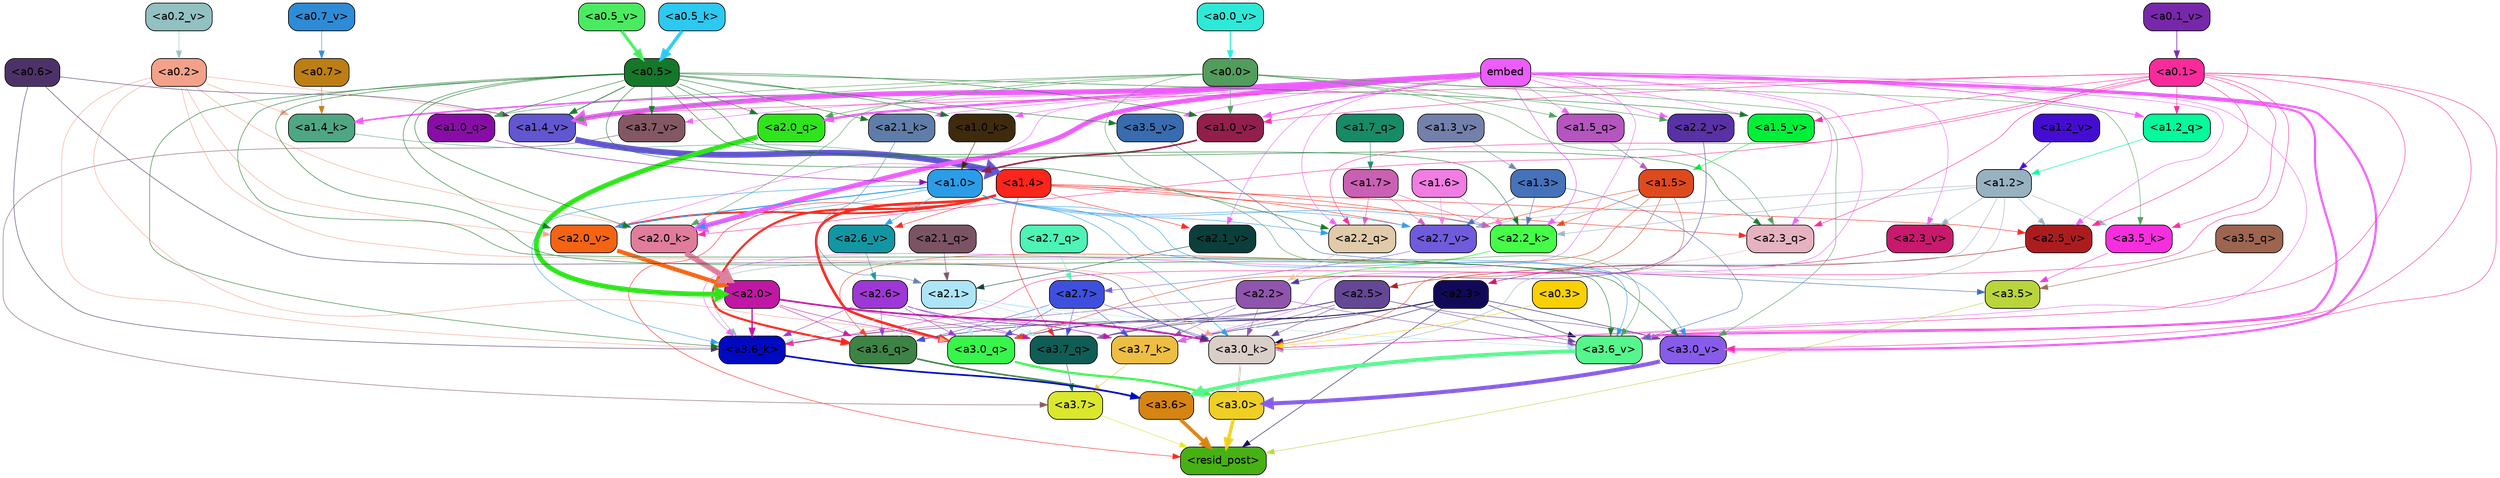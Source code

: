 strict digraph "" {
	graph [bgcolor=transparent,
		layout=dot,
		overlap=false,
		splines=true
	];
	"<a3.7>"	[color=black,
		fillcolor="#dae72c",
		fontname=Helvetica,
		shape=box,
		style="filled, rounded"];
	"<resid_post>"	[color=black,
		fillcolor="#47b012",
		fontname=Helvetica,
		shape=box,
		style="filled, rounded"];
	"<a3.7>" -> "<resid_post>"	[color="#dae72c",
		penwidth=0.6];
	"<a3.6>"	[color=black,
		fillcolor="#d68412",
		fontname=Helvetica,
		shape=box,
		style="filled, rounded"];
	"<a3.6>" -> "<resid_post>"	[color="#d68412",
		penwidth=4.646730065345764];
	"<a3.5>"	[color=black,
		fillcolor="#b9d53b",
		fontname=Helvetica,
		shape=box,
		style="filled, rounded"];
	"<a3.5>" -> "<resid_post>"	[color="#b9d53b",
		penwidth=0.6];
	"<a3.0>"	[color=black,
		fillcolor="#efcf23",
		fontname=Helvetica,
		shape=box,
		style="filled, rounded"];
	"<a3.0>" -> "<resid_post>"	[color="#efcf23",
		penwidth=4.323132634162903];
	"<a2.3>"	[color=black,
		fillcolor="#110958",
		fontname=Helvetica,
		shape=box,
		style="filled, rounded"];
	"<a2.3>" -> "<resid_post>"	[color="#110958",
		penwidth=0.6];
	"<a3.7_q>"	[color=black,
		fillcolor="#0f5d55",
		fontname=Helvetica,
		shape=box,
		style="filled, rounded"];
	"<a2.3>" -> "<a3.7_q>"	[color="#110958",
		penwidth=0.6];
	"<a3.6_q>"	[color=black,
		fillcolor="#3d8345",
		fontname=Helvetica,
		shape=box,
		style="filled, rounded"];
	"<a2.3>" -> "<a3.6_q>"	[color="#110958",
		penwidth=0.6];
	"<a3.0_q>"	[color=black,
		fillcolor="#37f54a",
		fontname=Helvetica,
		shape=box,
		style="filled, rounded"];
	"<a2.3>" -> "<a3.0_q>"	[color="#110958",
		penwidth=0.6];
	"<a3.7_k>"	[color=black,
		fillcolor="#eebe43",
		fontname=Helvetica,
		shape=box,
		style="filled, rounded"];
	"<a2.3>" -> "<a3.7_k>"	[color="#110958",
		penwidth=0.6];
	"<a3.0_k>"	[color=black,
		fillcolor="#dacec8",
		fontname=Helvetica,
		shape=box,
		style="filled, rounded"];
	"<a2.3>" -> "<a3.0_k>"	[color="#110958",
		penwidth=0.6];
	"<a3.6_v>"	[color=black,
		fillcolor="#56f68d",
		fontname=Helvetica,
		shape=box,
		style="filled, rounded"];
	"<a2.3>" -> "<a3.6_v>"	[color="#110958",
		penwidth=0.6];
	"<a3.0_v>"	[color=black,
		fillcolor="#875ce9",
		fontname=Helvetica,
		shape=box,
		style="filled, rounded"];
	"<a2.3>" -> "<a3.0_v>"	[color="#110958",
		penwidth=0.6];
	"<a1.4>"	[color=black,
		fillcolor="#fb251b",
		fontname=Helvetica,
		shape=box,
		style="filled, rounded"];
	"<a1.4>" -> "<resid_post>"	[color="#fb251b",
		penwidth=0.6];
	"<a1.4>" -> "<a3.7_q>"	[color="#fb251b",
		penwidth=0.6];
	"<a1.4>" -> "<a3.6_q>"	[color="#fb251b",
		penwidth=2.700703263282776];
	"<a1.4>" -> "<a3.0_q>"	[color="#fb251b",
		penwidth=3.34255850315094];
	"<a2.3_q>"	[color=black,
		fillcolor="#e5b2bf",
		fontname=Helvetica,
		shape=box,
		style="filled, rounded"];
	"<a1.4>" -> "<a2.3_q>"	[color="#fb251b",
		penwidth=0.6];
	"<a2.2_k>"	[color=black,
		fillcolor="#45fd47",
		fontname=Helvetica,
		shape=box,
		style="filled, rounded"];
	"<a1.4>" -> "<a2.2_k>"	[color="#fb251b",
		penwidth=0.6];
	"<a2.7_v>"	[color=black,
		fillcolor="#6f5bdb",
		fontname=Helvetica,
		shape=box,
		style="filled, rounded"];
	"<a1.4>" -> "<a2.7_v>"	[color="#fb251b",
		penwidth=0.6];
	"<a2.6_v>"	[color=black,
		fillcolor="#1296a3",
		fontname=Helvetica,
		shape=box,
		style="filled, rounded"];
	"<a1.4>" -> "<a2.6_v>"	[color="#fb251b",
		penwidth=0.6];
	"<a2.5_v>"	[color=black,
		fillcolor="#ac1c1f",
		fontname=Helvetica,
		shape=box,
		style="filled, rounded"];
	"<a1.4>" -> "<a2.5_v>"	[color="#fb251b",
		penwidth=0.6];
	"<a2.1_v>"	[color=black,
		fillcolor="#0b3f3b",
		fontname=Helvetica,
		shape=box,
		style="filled, rounded"];
	"<a1.4>" -> "<a2.1_v>"	[color="#fb251b",
		penwidth=0.6];
	"<a2.0_v>"	[color=black,
		fillcolor="#f46413",
		fontname=Helvetica,
		shape=box,
		style="filled, rounded"];
	"<a1.4>" -> "<a2.0_v>"	[color="#fb251b",
		penwidth=2.387977123260498];
	"<a3.7_q>" -> "<a3.7>"	[color="#0f5d55",
		penwidth=0.6];
	"<a3.6_q>" -> "<a3.6>"	[color="#3d8345",
		penwidth=2.03758105635643];
	"<a3.5_q>"	[color=black,
		fillcolor="#9d6550",
		fontname=Helvetica,
		shape=box,
		style="filled, rounded"];
	"<a3.5_q>" -> "<a3.5>"	[color="#9d6550",
		penwidth=0.6];
	"<a3.0_q>" -> "<a3.0>"	[color="#37f54a",
		penwidth=2.8638100624084473];
	"<a3.7_k>" -> "<a3.7>"	[color="#eebe43",
		penwidth=0.6];
	"<a3.6_k>"	[color=black,
		fillcolor="#0009c1",
		fontname=Helvetica,
		shape=box,
		style="filled, rounded"];
	"<a3.6_k>" -> "<a3.6>"	[color="#0009c1",
		penwidth=2.174198240041733];
	"<a3.5_k>"	[color=black,
		fillcolor="#f72ede",
		fontname=Helvetica,
		shape=box,
		style="filled, rounded"];
	"<a3.5_k>" -> "<a3.5>"	[color="#f72ede",
		penwidth=0.6];
	"<a3.0_k>" -> "<a3.0>"	[color="#dacec8",
		penwidth=2.6274144649505615];
	"<a3.7_v>"	[color=black,
		fillcolor="#835863",
		fontname=Helvetica,
		shape=box,
		style="filled, rounded"];
	"<a3.7_v>" -> "<a3.7>"	[color="#835863",
		penwidth=0.6];
	"<a3.6_v>" -> "<a3.6>"	[color="#56f68d",
		penwidth=5.002329230308533];
	"<a3.5_v>"	[color=black,
		fillcolor="#386caf",
		fontname=Helvetica,
		shape=box,
		style="filled, rounded"];
	"<a3.5_v>" -> "<a3.5>"	[color="#386caf",
		penwidth=0.6];
	"<a3.0_v>" -> "<a3.0>"	[color="#875ce9",
		penwidth=5.188832879066467];
	"<a2.7>"	[color=black,
		fillcolor="#3e4fde",
		fontname=Helvetica,
		shape=box,
		style="filled, rounded"];
	"<a2.7>" -> "<a3.7_q>"	[color="#3e4fde",
		penwidth=0.6];
	"<a2.7>" -> "<a3.6_q>"	[color="#3e4fde",
		penwidth=0.6];
	"<a2.7>" -> "<a3.0_q>"	[color="#3e4fde",
		penwidth=0.6];
	"<a2.7>" -> "<a3.7_k>"	[color="#3e4fde",
		penwidth=0.6];
	"<a2.7>" -> "<a3.0_k>"	[color="#3e4fde",
		penwidth=0.6];
	"<a2.6>"	[color=black,
		fillcolor="#9d37d5",
		fontname=Helvetica,
		shape=box,
		style="filled, rounded"];
	"<a2.6>" -> "<a3.7_q>"	[color="#9d37d5",
		penwidth=0.6];
	"<a2.6>" -> "<a3.6_q>"	[color="#9d37d5",
		penwidth=0.6];
	"<a2.6>" -> "<a3.0_q>"	[color="#9d37d5",
		penwidth=0.6];
	"<a2.6>" -> "<a3.7_k>"	[color="#9d37d5",
		penwidth=0.6];
	"<a2.6>" -> "<a3.6_k>"	[color="#9d37d5",
		penwidth=0.6];
	"<a2.6>" -> "<a3.0_k>"	[color="#9d37d5",
		penwidth=0.6];
	"<a2.5>"	[color=black,
		fillcolor="#644795",
		fontname=Helvetica,
		shape=box,
		style="filled, rounded"];
	"<a2.5>" -> "<a3.7_q>"	[color="#644795",
		penwidth=0.6];
	"<a2.5>" -> "<a3.0_q>"	[color="#644795",
		penwidth=0.6];
	"<a2.5>" -> "<a3.7_k>"	[color="#644795",
		penwidth=0.6];
	"<a2.5>" -> "<a3.6_k>"	[color="#644795",
		penwidth=0.6];
	"<a2.5>" -> "<a3.0_k>"	[color="#644795",
		penwidth=0.6];
	"<a2.5>" -> "<a3.6_v>"	[color="#644795",
		penwidth=0.6];
	"<a2.5>" -> "<a3.0_v>"	[color="#644795",
		penwidth=0.6];
	"<a2.2>"	[color=black,
		fillcolor="#8f54ab",
		fontname=Helvetica,
		shape=box,
		style="filled, rounded"];
	"<a2.2>" -> "<a3.7_q>"	[color="#8f54ab",
		penwidth=0.6];
	"<a2.2>" -> "<a3.7_k>"	[color="#8f54ab",
		penwidth=0.6];
	"<a2.2>" -> "<a3.6_k>"	[color="#8f54ab",
		penwidth=0.6];
	"<a2.2>" -> "<a3.0_k>"	[color="#8f54ab",
		penwidth=0.6];
	"<a2.2>" -> "<a3.6_v>"	[color="#8f54ab",
		penwidth=0.6];
	"<a2.1>"	[color=black,
		fillcolor="#ade5f7",
		fontname=Helvetica,
		shape=box,
		style="filled, rounded"];
	"<a2.1>" -> "<a3.7_q>"	[color="#ade5f7",
		penwidth=0.6];
	"<a2.1>" -> "<a3.6_q>"	[color="#ade5f7",
		penwidth=0.6];
	"<a2.1>" -> "<a3.0_q>"	[color="#ade5f7",
		penwidth=0.6];
	"<a2.1>" -> "<a3.7_k>"	[color="#ade5f7",
		penwidth=0.6];
	"<a2.1>" -> "<a3.6_k>"	[color="#ade5f7",
		penwidth=0.6];
	"<a2.1>" -> "<a3.0_k>"	[color="#ade5f7",
		penwidth=0.6];
	"<a2.1>" -> "<a3.6_v>"	[color="#ade5f7",
		penwidth=0.6];
	"<a2.0>"	[color=black,
		fillcolor="#c017a4",
		fontname=Helvetica,
		shape=box,
		style="filled, rounded"];
	"<a2.0>" -> "<a3.7_q>"	[color="#c017a4",
		penwidth=0.6];
	"<a2.0>" -> "<a3.6_q>"	[color="#c017a4",
		penwidth=0.6];
	"<a2.0>" -> "<a3.0_q>"	[color="#c017a4",
		penwidth=0.6];
	"<a2.0>" -> "<a3.7_k>"	[color="#c017a4",
		penwidth=0.6];
	"<a2.0>" -> "<a3.6_k>"	[color="#c017a4",
		penwidth=1.6454488784074783];
	"<a2.0>" -> "<a3.0_k>"	[color="#c017a4",
		penwidth=2.2218968719244003];
	"<a1.5>"	[color=black,
		fillcolor="#de4a1d",
		fontname=Helvetica,
		shape=box,
		style="filled, rounded"];
	"<a1.5>" -> "<a3.6_q>"	[color="#de4a1d",
		penwidth=0.6];
	"<a1.5>" -> "<a3.0_q>"	[color="#de4a1d",
		penwidth=0.6];
	"<a1.5>" -> "<a3.0_k>"	[color="#de4a1d",
		penwidth=0.6];
	"<a1.5>" -> "<a2.2_k>"	[color="#de4a1d",
		penwidth=0.6];
	"<a1.5>" -> "<a2.7_v>"	[color="#de4a1d",
		penwidth=0.6];
	"<a0.2>"	[color=black,
		fillcolor="#f3a18a",
		fontname=Helvetica,
		shape=box,
		style="filled, rounded"];
	"<a0.2>" -> "<a3.0_q>"	[color="#f3a18a",
		penwidth=0.6];
	"<a0.2>" -> "<a3.6_k>"	[color="#f3a18a",
		penwidth=0.6];
	"<a0.2>" -> "<a3.0_k>"	[color="#f3a18a",
		penwidth=0.6];
	"<a2.0_k>"	[color=black,
		fillcolor="#e07d9a",
		fontname=Helvetica,
		shape=box,
		style="filled, rounded"];
	"<a0.2>" -> "<a2.0_k>"	[color="#f3a18a",
		penwidth=0.6];
	"<a0.2>" -> "<a2.0_v>"	[color="#f3a18a",
		penwidth=0.6];
	"<a1.4_k>"	[color=black,
		fillcolor="#4fa683",
		fontname=Helvetica,
		shape=box,
		style="filled, rounded"];
	"<a0.2>" -> "<a1.4_k>"	[color="#f3a18a",
		penwidth=0.6];
	"<a1.4_v>"	[color=black,
		fillcolor="#6256d1",
		fontname=Helvetica,
		shape=box,
		style="filled, rounded"];
	"<a0.2>" -> "<a1.4_v>"	[color="#f3a18a",
		penwidth=0.6];
	embed	[color=black,
		fillcolor="#ec5dfe",
		fontname=Helvetica,
		shape=box,
		style="filled, rounded"];
	embed -> "<a3.7_k>"	[color="#ec5dfe",
		penwidth=0.6];
	embed -> "<a3.6_k>"	[color="#ec5dfe",
		penwidth=0.6];
	embed -> "<a3.0_k>"	[color="#ec5dfe",
		penwidth=0.6];
	embed -> "<a3.7_v>"	[color="#ec5dfe",
		penwidth=0.6];
	embed -> "<a3.6_v>"	[color="#ec5dfe",
		penwidth=2.8301228284835815];
	embed -> "<a3.5_v>"	[color="#ec5dfe",
		penwidth=0.6];
	embed -> "<a3.0_v>"	[color="#ec5dfe",
		penwidth=2.7660785913467407];
	embed -> "<a2.3_q>"	[color="#ec5dfe",
		penwidth=0.6];
	"<a2.2_q>"	[color=black,
		fillcolor="#e0caaa",
		fontname=Helvetica,
		shape=box,
		style="filled, rounded"];
	embed -> "<a2.2_q>"	[color="#ec5dfe",
		penwidth=0.6];
	"<a2.0_q>"	[color=black,
		fillcolor="#2fe41b",
		fontname=Helvetica,
		shape=box,
		style="filled, rounded"];
	embed -> "<a2.0_q>"	[color="#ec5dfe",
		penwidth=2.918822765350342];
	embed -> "<a2.2_k>"	[color="#ec5dfe",
		penwidth=0.7099294662475586];
	"<a2.1_k>"	[color=black,
		fillcolor="#5f7da8",
		fontname=Helvetica,
		shape=box,
		style="filled, rounded"];
	embed -> "<a2.1_k>"	[color="#ec5dfe",
		penwidth=0.6];
	embed -> "<a2.0_k>"	[color="#ec5dfe",
		penwidth=6.075345039367676];
	embed -> "<a2.5_v>"	[color="#ec5dfe",
		penwidth=0.6];
	"<a2.3_v>"	[color=black,
		fillcolor="#c9196d",
		fontname=Helvetica,
		shape=box,
		style="filled, rounded"];
	embed -> "<a2.3_v>"	[color="#ec5dfe",
		penwidth=0.6];
	"<a2.2_v>"	[color=black,
		fillcolor="#5831a4",
		fontname=Helvetica,
		shape=box,
		style="filled, rounded"];
	embed -> "<a2.2_v>"	[color="#ec5dfe",
		penwidth=0.6909599304199219];
	embed -> "<a2.1_v>"	[color="#ec5dfe",
		penwidth=0.6];
	embed -> "<a2.0_v>"	[color="#ec5dfe",
		penwidth=0.6];
	"<a1.5_q>"	[color=black,
		fillcolor="#b456be",
		fontname=Helvetica,
		shape=box,
		style="filled, rounded"];
	embed -> "<a1.5_q>"	[color="#ec5dfe",
		penwidth=0.6];
	"<a1.2_q>"	[color=black,
		fillcolor="#04fa9b",
		fontname=Helvetica,
		shape=box,
		style="filled, rounded"];
	embed -> "<a1.2_q>"	[color="#ec5dfe",
		penwidth=1.1075286865234375];
	embed -> "<a1.4_k>"	[color="#ec5dfe",
		penwidth=2.043105125427246];
	"<a1.0_k>"	[color=black,
		fillcolor="#3e2a0d",
		fontname=Helvetica,
		shape=box,
		style="filled, rounded"];
	embed -> "<a1.0_k>"	[color="#ec5dfe",
		penwidth=0.6];
	"<a1.5_v>"	[color=black,
		fillcolor="#00f039",
		fontname=Helvetica,
		shape=box,
		style="filled, rounded"];
	embed -> "<a1.5_v>"	[color="#ec5dfe",
		penwidth=0.6];
	embed -> "<a1.4_v>"	[color="#ec5dfe",
		penwidth=6.46385931968689];
	"<a1.0_v>"	[color=black,
		fillcolor="#921f4b",
		fontname=Helvetica,
		shape=box,
		style="filled, rounded"];
	embed -> "<a1.0_v>"	[color="#ec5dfe",
		penwidth=1.273291826248169];
	"<a1.2>"	[color=black,
		fillcolor="#97b1c1",
		fontname=Helvetica,
		shape=box,
		style="filled, rounded"];
	"<a1.2>" -> "<a3.6_k>"	[color="#97b1c1",
		penwidth=0.6];
	"<a1.2>" -> "<a3.5_k>"	[color="#97b1c1",
		penwidth=0.6];
	"<a1.2>" -> "<a3.0_k>"	[color="#97b1c1",
		penwidth=0.6];
	"<a1.2>" -> "<a2.2_k>"	[color="#97b1c1",
		penwidth=0.6];
	"<a1.2>" -> "<a2.7_v>"	[color="#97b1c1",
		penwidth=0.6];
	"<a1.2>" -> "<a2.5_v>"	[color="#97b1c1",
		penwidth=0.6];
	"<a1.2>" -> "<a2.3_v>"	[color="#97b1c1",
		penwidth=0.6];
	"<a1.0>"	[color=black,
		fillcolor="#2b9ce8",
		fontname=Helvetica,
		shape=box,
		style="filled, rounded"];
	"<a1.0>" -> "<a3.6_k>"	[color="#2b9ce8",
		penwidth=0.6];
	"<a1.0>" -> "<a3.0_k>"	[color="#2b9ce8",
		penwidth=0.6];
	"<a1.0>" -> "<a3.6_v>"	[color="#2b9ce8",
		penwidth=0.6];
	"<a1.0>" -> "<a3.0_v>"	[color="#2b9ce8",
		penwidth=0.6];
	"<a1.0>" -> "<a2.2_q>"	[color="#2b9ce8",
		penwidth=0.6];
	"<a1.0>" -> "<a2.2_k>"	[color="#2b9ce8",
		penwidth=0.6];
	"<a1.0>" -> "<a2.0_k>"	[color="#2b9ce8",
		penwidth=0.6];
	"<a1.0>" -> "<a2.7_v>"	[color="#2b9ce8",
		penwidth=0.6];
	"<a1.0>" -> "<a2.6_v>"	[color="#2b9ce8",
		penwidth=0.6];
	"<a1.0>" -> "<a2.0_v>"	[color="#2b9ce8",
		penwidth=1.2435333728790283];
	"<a0.6>"	[color=black,
		fillcolor="#4c3269",
		fontname=Helvetica,
		shape=box,
		style="filled, rounded"];
	"<a0.6>" -> "<a3.6_k>"	[color="#4c3269",
		penwidth=0.6];
	"<a0.6>" -> "<a3.0_k>"	[color="#4c3269",
		penwidth=0.6];
	"<a0.6>" -> "<a1.4_v>"	[color="#4c3269",
		penwidth=0.6];
	"<a0.5>"	[color=black,
		fillcolor="#157729",
		fontname=Helvetica,
		shape=box,
		style="filled, rounded"];
	"<a0.5>" -> "<a3.6_k>"	[color="#157729",
		penwidth=0.6];
	"<a0.5>" -> "<a3.7_v>"	[color="#157729",
		penwidth=0.6];
	"<a0.5>" -> "<a3.6_v>"	[color="#157729",
		penwidth=0.6];
	"<a0.5>" -> "<a3.5_v>"	[color="#157729",
		penwidth=0.6];
	"<a0.5>" -> "<a3.0_v>"	[color="#157729",
		penwidth=0.6124261617660522];
	"<a0.5>" -> "<a2.3_q>"	[color="#157729",
		penwidth=0.6];
	"<a0.5>" -> "<a2.2_q>"	[color="#157729",
		penwidth=0.6];
	"<a0.5>" -> "<a2.0_q>"	[color="#157729",
		penwidth=0.6];
	"<a0.5>" -> "<a2.2_k>"	[color="#157729",
		penwidth=0.6];
	"<a0.5>" -> "<a2.1_k>"	[color="#157729",
		penwidth=0.6];
	"<a0.5>" -> "<a2.0_k>"	[color="#157729",
		penwidth=0.6112704277038574];
	"<a0.5>" -> "<a2.0_v>"	[color="#157729",
		penwidth=0.6];
	"<a1.0_q>"	[color=black,
		fillcolor="#880da6",
		fontname=Helvetica,
		shape=box,
		style="filled, rounded"];
	"<a0.5>" -> "<a1.0_q>"	[color="#157729",
		penwidth=0.6];
	"<a0.5>" -> "<a1.0_k>"	[color="#157729",
		penwidth=0.6];
	"<a0.5>" -> "<a1.5_v>"	[color="#157729",
		penwidth=0.6];
	"<a0.5>" -> "<a1.4_v>"	[color="#157729",
		penwidth=0.9145197868347168];
	"<a0.5>" -> "<a1.0_v>"	[color="#157729",
		penwidth=0.6];
	"<a0.1>"	[color=black,
		fillcolor="#f92a99",
		fontname=Helvetica,
		shape=box,
		style="filled, rounded"];
	"<a0.1>" -> "<a3.6_k>"	[color="#f92a99",
		penwidth=0.6];
	"<a0.1>" -> "<a3.5_k>"	[color="#f92a99",
		penwidth=0.6];
	"<a0.1>" -> "<a3.0_k>"	[color="#f92a99",
		penwidth=0.6];
	"<a0.1>" -> "<a3.6_v>"	[color="#f92a99",
		penwidth=0.6];
	"<a0.1>" -> "<a3.0_v>"	[color="#f92a99",
		penwidth=0.6];
	"<a0.1>" -> "<a2.3_q>"	[color="#f92a99",
		penwidth=0.6];
	"<a0.1>" -> "<a2.2_q>"	[color="#f92a99",
		penwidth=0.6];
	"<a0.1>" -> "<a2.0_k>"	[color="#f92a99",
		penwidth=0.6];
	"<a0.1>" -> "<a2.5_v>"	[color="#f92a99",
		penwidth=0.6];
	"<a0.1>" -> "<a1.2_q>"	[color="#f92a99",
		penwidth=0.6];
	"<a0.1>" -> "<a1.5_v>"	[color="#f92a99",
		penwidth=0.6];
	"<a0.1>" -> "<a1.4_v>"	[color="#f92a99",
		penwidth=0.6];
	"<a0.1>" -> "<a1.0_v>"	[color="#f92a99",
		penwidth=0.6];
	"<a0.0>"	[color=black,
		fillcolor="#529c5c",
		fontname=Helvetica,
		shape=box,
		style="filled, rounded"];
	"<a0.0>" -> "<a3.5_k>"	[color="#529c5c",
		penwidth=0.6];
	"<a0.0>" -> "<a3.6_v>"	[color="#529c5c",
		penwidth=0.6];
	"<a0.0>" -> "<a3.0_v>"	[color="#529c5c",
		penwidth=0.6];
	"<a0.0>" -> "<a2.3_q>"	[color="#529c5c",
		penwidth=0.6];
	"<a0.0>" -> "<a2.0_q>"	[color="#529c5c",
		penwidth=0.6];
	"<a0.0>" -> "<a2.0_k>"	[color="#529c5c",
		penwidth=0.6];
	"<a0.0>" -> "<a2.2_v>"	[color="#529c5c",
		penwidth=0.6];
	"<a0.0>" -> "<a1.5_q>"	[color="#529c5c",
		penwidth=0.6];
	"<a0.0>" -> "<a1.0_q>"	[color="#529c5c",
		penwidth=0.6];
	"<a0.0>" -> "<a1.4_v>"	[color="#529c5c",
		penwidth=0.6];
	"<a0.0>" -> "<a1.0_v>"	[color="#529c5c",
		penwidth=0.6];
	"<a0.3>"	[color=black,
		fillcolor="#f8d004",
		fontname=Helvetica,
		shape=box,
		style="filled, rounded"];
	"<a0.3>" -> "<a3.0_k>"	[color="#f8d004",
		penwidth=0.6];
	"<a1.3>"	[color=black,
		fillcolor="#4672bc",
		fontname=Helvetica,
		shape=box,
		style="filled, rounded"];
	"<a1.3>" -> "<a3.6_v>"	[color="#4672bc",
		penwidth=0.6];
	"<a1.3>" -> "<a2.2_k>"	[color="#4672bc",
		penwidth=0.6];
	"<a1.3>" -> "<a2.7_v>"	[color="#4672bc",
		penwidth=0.6];
	"<a2.7_q>"	[color=black,
		fillcolor="#4ef3b6",
		fontname=Helvetica,
		shape=box,
		style="filled, rounded"];
	"<a2.7_q>" -> "<a2.7>"	[color="#4ef3b6",
		penwidth=0.6];
	"<a2.3_q>" -> "<a2.3>"	[color="#e5b2bf",
		penwidth=0.6];
	"<a2.2_q>" -> "<a2.2>"	[color="#e0caaa",
		penwidth=0.8114519119262695];
	"<a2.1_q>"	[color=black,
		fillcolor="#7b5365",
		fontname=Helvetica,
		shape=box,
		style="filled, rounded"];
	"<a2.1_q>" -> "<a2.1>"	[color="#7b5365",
		penwidth=0.6];
	"<a2.0_q>" -> "<a2.0>"	[color="#2fe41b",
		penwidth=6.2323237657547];
	"<a2.2_k>" -> "<a2.2>"	[color="#45fd47",
		penwidth=0.9331893920898438];
	"<a2.1_k>" -> "<a2.1>"	[color="#5f7da8",
		penwidth=0.6];
	"<a2.0_k>" -> "<a2.0>"	[color="#e07d9a",
		penwidth=7.158664226531982];
	"<a2.7_v>" -> "<a2.7>"	[color="#6f5bdb",
		penwidth=0.6];
	"<a2.6_v>" -> "<a2.6>"	[color="#1296a3",
		penwidth=0.6];
	"<a2.5_v>" -> "<a2.5>"	[color="#ac1c1f",
		penwidth=0.6657319068908691];
	"<a2.3_v>" -> "<a2.3>"	[color="#c9196d",
		penwidth=0.6];
	"<a2.2_v>" -> "<a2.2>"	[color="#5831a4",
		penwidth=0.6];
	"<a2.1_v>" -> "<a2.1>"	[color="#0b3f3b",
		penwidth=0.6];
	"<a2.0_v>" -> "<a2.0>"	[color="#f46413",
		penwidth=5.380099236965179];
	"<a1.7>"	[color=black,
		fillcolor="#c960b3",
		fontname=Helvetica,
		shape=box,
		style="filled, rounded"];
	"<a1.7>" -> "<a2.2_q>"	[color="#c960b3",
		penwidth=0.6];
	"<a1.7>" -> "<a2.2_k>"	[color="#c960b3",
		penwidth=0.6];
	"<a1.7>" -> "<a2.7_v>"	[color="#c960b3",
		penwidth=0.6];
	"<a1.6>"	[color=black,
		fillcolor="#f07de2",
		fontname=Helvetica,
		shape=box,
		style="filled, rounded"];
	"<a1.6>" -> "<a2.2_k>"	[color="#f07de2",
		penwidth=0.6];
	"<a1.6>" -> "<a2.7_v>"	[color="#f07de2",
		penwidth=0.6];
	"<a1.7_q>"	[color=black,
		fillcolor="#178a66",
		fontname=Helvetica,
		shape=box,
		style="filled, rounded"];
	"<a1.7_q>" -> "<a1.7>"	[color="#178a66",
		penwidth=0.6];
	"<a1.5_q>" -> "<a1.5>"	[color="#b456be",
		penwidth=0.6];
	"<a1.2_q>" -> "<a1.2>"	[color="#04fa9b",
		penwidth=0.6965713500976562];
	"<a1.0_q>" -> "<a1.0>"	[color="#880da6",
		penwidth=0.6];
	"<a1.4_k>" -> "<a1.4>"	[color="#4fa683",
		penwidth=0.6];
	"<a1.0_k>" -> "<a1.0>"	[color="#3e2a0d",
		penwidth=0.6];
	"<a1.5_v>" -> "<a1.5>"	[color="#00f039",
		penwidth=0.6];
	"<a1.4_v>" -> "<a1.4>"	[color="#6256d1",
		penwidth=7.649995803833008];
	"<a1.3_v>"	[color=black,
		fillcolor="#7380aa",
		fontname=Helvetica,
		shape=box,
		style="filled, rounded"];
	"<a1.3_v>" -> "<a1.3>"	[color="#7380aa",
		penwidth=0.6];
	"<a1.2_v>"	[color=black,
		fillcolor="#440dd2",
		fontname=Helvetica,
		shape=box,
		style="filled, rounded"];
	"<a1.2_v>" -> "<a1.2>"	[color="#440dd2",
		penwidth=0.6];
	"<a1.0_v>" -> "<a1.0>"	[color="#921f4b",
		penwidth=2.050852060317993];
	"<a0.7>"	[color=black,
		fillcolor="#bd7e13",
		fontname=Helvetica,
		shape=box,
		style="filled, rounded"];
	"<a0.7>" -> "<a1.4_k>"	[color="#bd7e13",
		penwidth=0.6];
	"<a0.5_k>"	[color=black,
		fillcolor="#2cc9f0",
		fontname=Helvetica,
		shape=box,
		style="filled, rounded"];
	"<a0.5_k>" -> "<a0.5>"	[color="#2cc9f0",
		penwidth=4.382697105407715];
	"<a0.7_v>"	[color=black,
		fillcolor="#2e8bd6",
		fontname=Helvetica,
		shape=box,
		style="filled, rounded"];
	"<a0.7_v>" -> "<a0.7>"	[color="#2e8bd6",
		penwidth=0.6];
	"<a0.5_v>"	[color=black,
		fillcolor="#4aeb60",
		fontname=Helvetica,
		shape=box,
		style="filled, rounded"];
	"<a0.5_v>" -> "<a0.5>"	[color="#4aeb60",
		penwidth=3.8846328258514404];
	"<a0.2_v>"	[color=black,
		fillcolor="#93c0c0",
		fontname=Helvetica,
		shape=box,
		style="filled, rounded"];
	"<a0.2_v>" -> "<a0.2>"	[color="#93c0c0",
		penwidth=0.6];
	"<a0.1_v>"	[color=black,
		fillcolor="#7728aa",
		fontname=Helvetica,
		shape=box,
		style="filled, rounded"];
	"<a0.1_v>" -> "<a0.1>"	[color="#7728aa",
		penwidth=0.8284716606140137];
	"<a0.0_v>"	[color=black,
		fillcolor="#2ee9d8",
		fontname=Helvetica,
		shape=box,
		style="filled, rounded"];
	"<a0.0_v>" -> "<a0.0>"	[color="#2ee9d8",
		penwidth=1.44976806640625];
}

